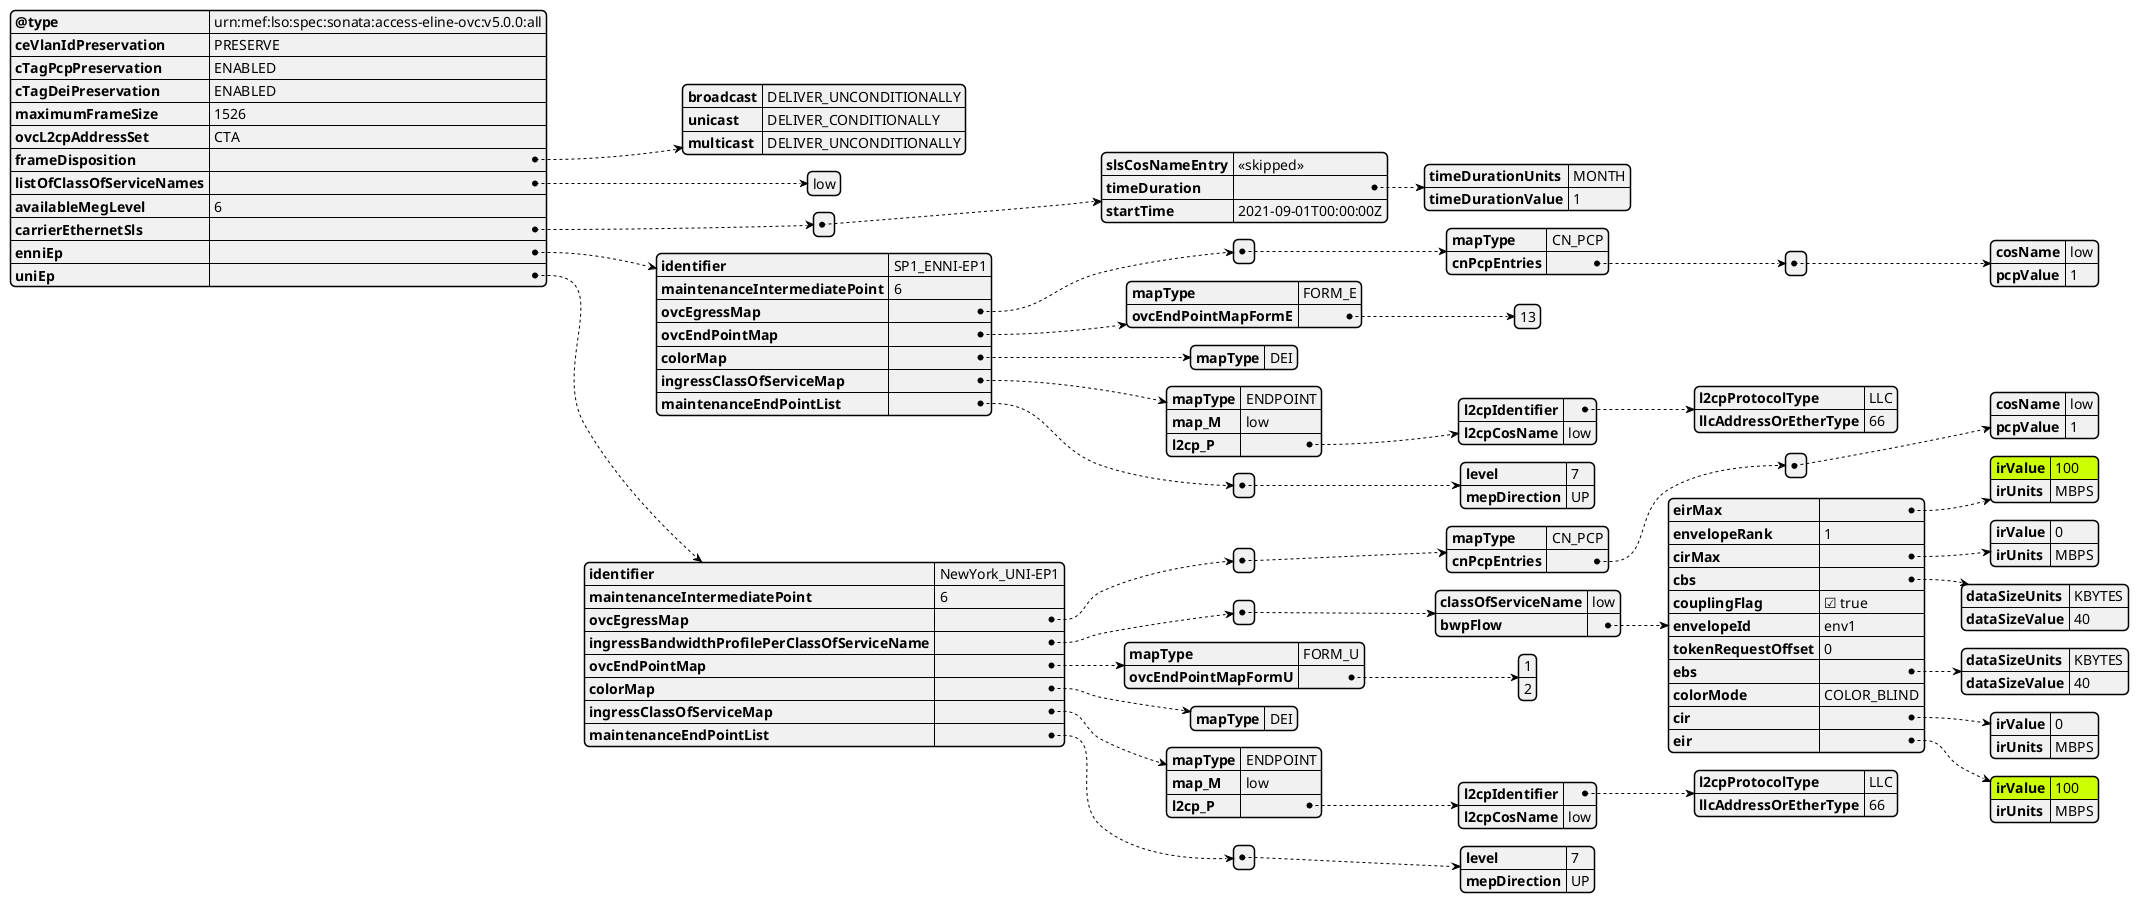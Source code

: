 @startjson

#highlight "uniEp" / "ingressBandwidthProfilePerClassOfServiceName" / "0" / "bwpFlow" / "eirMax" / "irValue"
#highlight "uniEp" / "ingressBandwidthProfilePerClassOfServiceName" / "0" / "bwpFlow" / "eir" / "irValue"

{
    "@type": "urn:mef:lso:spec:sonata:access-eline-ovc:v5.0.0:all",
    "ceVlanIdPreservation": "PRESERVE",
    "cTagPcpPreservation": "ENABLED",
    "cTagDeiPreservation": "ENABLED",
    "maximumFrameSize": 1526,
    "ovcL2cpAddressSet": "CTA",
    "frameDisposition": {
      "broadcast": "DELIVER_UNCONDITIONALLY",
      "unicast": "DELIVER_CONDITIONALLY",
      "multicast": "DELIVER_UNCONDITIONALLY"
    },
    "listOfClassOfServiceNames": ["low"],
    "availableMegLevel": "6",
    "carrierEthernetSls": [
      {
        "slsCosNameEntry": "<<skipped>>",
        "timeDuration": {
          "timeDurationUnits": "MONTH",
          "timeDurationValue": 1
        },
        "startTime": "2021-09-01T00:00:00Z"
      }
    ],
    "enniEp": {
      "identifier": "SP1_ENNI-EP1",
      "maintenanceIntermediatePoint": "6",
      "ovcEgressMap": [
        {
          "mapType": "CN_PCP",
          "cnPcpEntries": [
            {
              "cosName": "low",
              "pcpValue": "1"
            }
          ]
        }
      ],
      "ovcEndPointMap": {
        "mapType": "FORM_E",
        "ovcEndPointMapFormE": [13]
      },
      "colorMap": {
        "mapType": "DEI"
      },
      "ingressClassOfServiceMap": {
        "mapType": "ENDPOINT",
        "map_M": "low",
        "l2cp_P": {
          "l2cpIdentifier": {
            "l2cpProtocolType": "LLC",
            "llcAddressOrEtherType": 66
          },
          "l2cpCosName": "low"
        }
      },
      "maintenanceEndPointList": [
        {
          "level": 7,
          "mepDirection": "UP"
        }
      ]
    },
    "uniEp": {
      "identifier": "NewYork_UNI-EP1",
      "maintenanceIntermediatePoint": "6",
      "ovcEgressMap": [
        {
          "mapType": "CN_PCP",
          "cnPcpEntries": [
            {
              "cosName": "low",
              "pcpValue": "1"
            }
          ]
        }
      ],
      "ingressBandwidthProfilePerClassOfServiceName": [
        {
          "classOfServiceName": "low",
          "bwpFlow": {
            "eirMax": {
              "irValue": 100,
              "irUnits": "MBPS"
            },
            "envelopeRank": 1,
            "cirMax": {
              "irValue": 0,
              "irUnits": "MBPS"
            },
            "cbs": {
              "dataSizeUnits": "KBYTES",
              "dataSizeValue": 40
            },
            "couplingFlag": true,
            "envelopeId": "env1",
            "tokenRequestOffset": 0,
            "ebs": {
              "dataSizeUnits": "KBYTES",
              "dataSizeValue": 40
            },
            "colorMode": "COLOR_BLIND",
            "cir": {
              "irValue": 0,
              "irUnits": "MBPS"
            },
            "eir": {
              "irValue": 100,
              "irUnits": "MBPS"
            }
          }
        }
      ],
      "ovcEndPointMap": {
        "mapType": "FORM_U",
        "ovcEndPointMapFormU": [1, 2]
      },
      "colorMap": {
        "mapType": "DEI"
      },
      "ingressClassOfServiceMap": {
        "mapType": "ENDPOINT",
        "map_M": "low",
        "l2cp_P": {
          "l2cpIdentifier": {
            "l2cpProtocolType": "LLC",
            "llcAddressOrEtherType": 66
          },
          "l2cpCosName": "low"
          }
      },
      "maintenanceEndPointList": [
        {
          "level": 7,
          "mepDirection": "UP"
        }
      ]
    }
}
@endjson